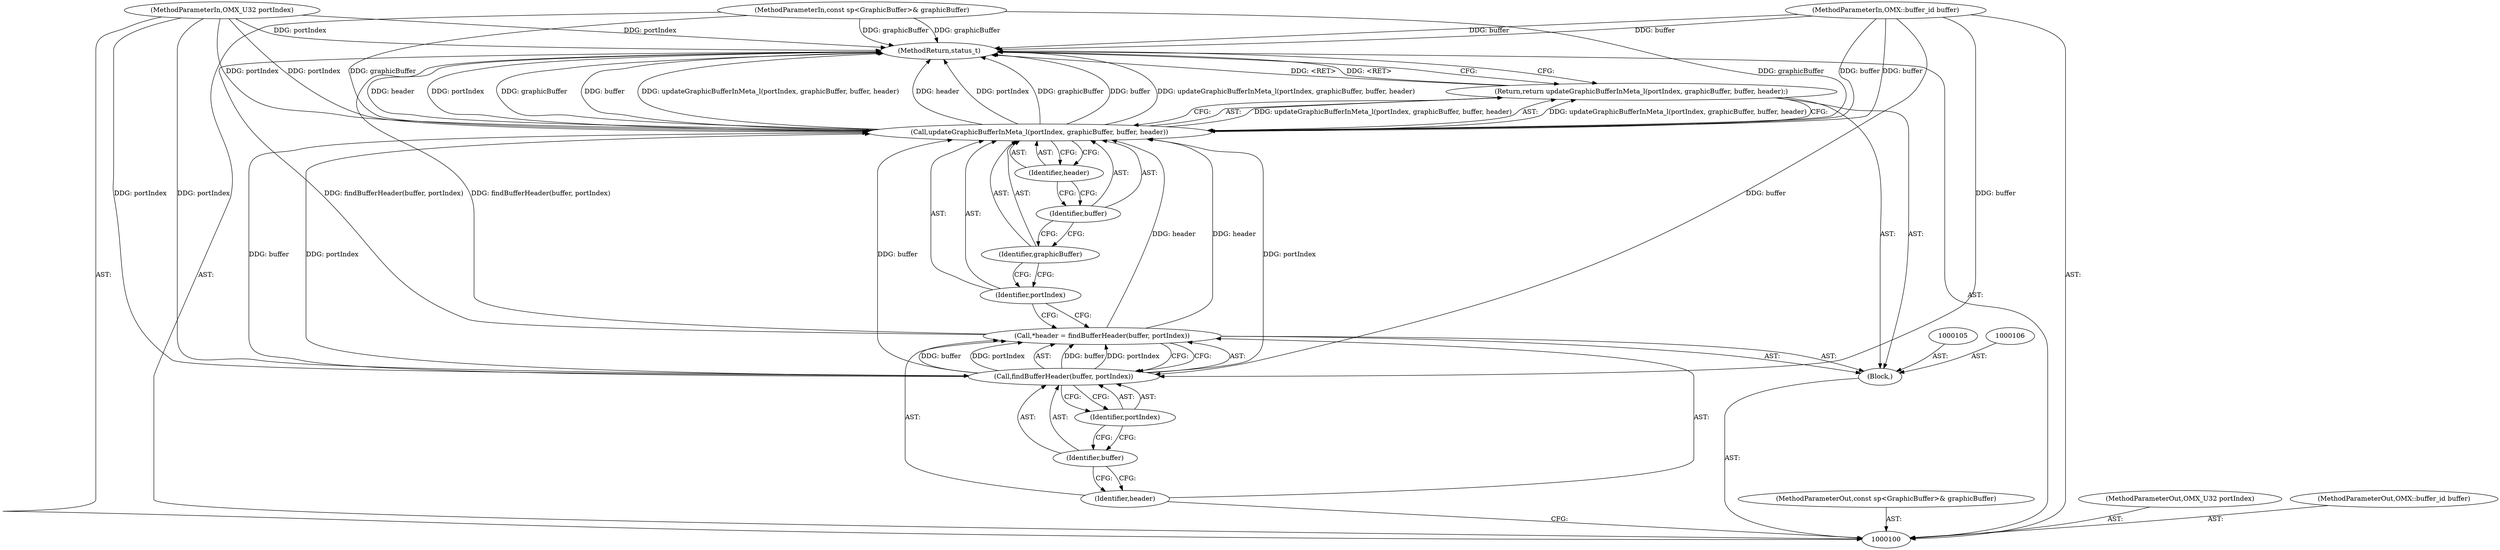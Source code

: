 digraph "0_Android_b351eabb428c7ca85a34513c64601f437923d576_9" {
"1000118" [label="(MethodReturn,status_t)"];
"1000102" [label="(MethodParameterIn,const sp<GraphicBuffer>& graphicBuffer)"];
"1000145" [label="(MethodParameterOut,const sp<GraphicBuffer>& graphicBuffer)"];
"1000101" [label="(MethodParameterIn,OMX_U32 portIndex)"];
"1000144" [label="(MethodParameterOut,OMX_U32 portIndex)"];
"1000104" [label="(Block,)"];
"1000103" [label="(MethodParameterIn,OMX::buffer_id buffer)"];
"1000146" [label="(MethodParameterOut,OMX::buffer_id buffer)"];
"1000107" [label="(Call,*header = findBufferHeader(buffer, portIndex))"];
"1000108" [label="(Identifier,header)"];
"1000109" [label="(Call,findBufferHeader(buffer, portIndex))"];
"1000110" [label="(Identifier,buffer)"];
"1000111" [label="(Identifier,portIndex)"];
"1000113" [label="(Call,updateGraphicBufferInMeta_l(portIndex, graphicBuffer, buffer, header))"];
"1000114" [label="(Identifier,portIndex)"];
"1000112" [label="(Return,return updateGraphicBufferInMeta_l(portIndex, graphicBuffer, buffer, header);)"];
"1000115" [label="(Identifier,graphicBuffer)"];
"1000116" [label="(Identifier,buffer)"];
"1000117" [label="(Identifier,header)"];
"1000118" -> "1000100"  [label="AST: "];
"1000118" -> "1000112"  [label="CFG: "];
"1000113" -> "1000118"  [label="DDG: header"];
"1000113" -> "1000118"  [label="DDG: portIndex"];
"1000113" -> "1000118"  [label="DDG: graphicBuffer"];
"1000113" -> "1000118"  [label="DDG: buffer"];
"1000113" -> "1000118"  [label="DDG: updateGraphicBufferInMeta_l(portIndex, graphicBuffer, buffer, header)"];
"1000103" -> "1000118"  [label="DDG: buffer"];
"1000102" -> "1000118"  [label="DDG: graphicBuffer"];
"1000107" -> "1000118"  [label="DDG: findBufferHeader(buffer, portIndex)"];
"1000101" -> "1000118"  [label="DDG: portIndex"];
"1000112" -> "1000118"  [label="DDG: <RET>"];
"1000102" -> "1000100"  [label="AST: "];
"1000102" -> "1000118"  [label="DDG: graphicBuffer"];
"1000102" -> "1000113"  [label="DDG: graphicBuffer"];
"1000145" -> "1000100"  [label="AST: "];
"1000101" -> "1000100"  [label="AST: "];
"1000101" -> "1000118"  [label="DDG: portIndex"];
"1000101" -> "1000109"  [label="DDG: portIndex"];
"1000101" -> "1000113"  [label="DDG: portIndex"];
"1000144" -> "1000100"  [label="AST: "];
"1000104" -> "1000100"  [label="AST: "];
"1000105" -> "1000104"  [label="AST: "];
"1000106" -> "1000104"  [label="AST: "];
"1000107" -> "1000104"  [label="AST: "];
"1000112" -> "1000104"  [label="AST: "];
"1000103" -> "1000100"  [label="AST: "];
"1000103" -> "1000118"  [label="DDG: buffer"];
"1000103" -> "1000109"  [label="DDG: buffer"];
"1000103" -> "1000113"  [label="DDG: buffer"];
"1000146" -> "1000100"  [label="AST: "];
"1000107" -> "1000104"  [label="AST: "];
"1000107" -> "1000109"  [label="CFG: "];
"1000108" -> "1000107"  [label="AST: "];
"1000109" -> "1000107"  [label="AST: "];
"1000114" -> "1000107"  [label="CFG: "];
"1000107" -> "1000118"  [label="DDG: findBufferHeader(buffer, portIndex)"];
"1000109" -> "1000107"  [label="DDG: buffer"];
"1000109" -> "1000107"  [label="DDG: portIndex"];
"1000107" -> "1000113"  [label="DDG: header"];
"1000108" -> "1000107"  [label="AST: "];
"1000108" -> "1000100"  [label="CFG: "];
"1000110" -> "1000108"  [label="CFG: "];
"1000109" -> "1000107"  [label="AST: "];
"1000109" -> "1000111"  [label="CFG: "];
"1000110" -> "1000109"  [label="AST: "];
"1000111" -> "1000109"  [label="AST: "];
"1000107" -> "1000109"  [label="CFG: "];
"1000109" -> "1000107"  [label="DDG: buffer"];
"1000109" -> "1000107"  [label="DDG: portIndex"];
"1000103" -> "1000109"  [label="DDG: buffer"];
"1000101" -> "1000109"  [label="DDG: portIndex"];
"1000109" -> "1000113"  [label="DDG: portIndex"];
"1000109" -> "1000113"  [label="DDG: buffer"];
"1000110" -> "1000109"  [label="AST: "];
"1000110" -> "1000108"  [label="CFG: "];
"1000111" -> "1000110"  [label="CFG: "];
"1000111" -> "1000109"  [label="AST: "];
"1000111" -> "1000110"  [label="CFG: "];
"1000109" -> "1000111"  [label="CFG: "];
"1000113" -> "1000112"  [label="AST: "];
"1000113" -> "1000117"  [label="CFG: "];
"1000114" -> "1000113"  [label="AST: "];
"1000115" -> "1000113"  [label="AST: "];
"1000116" -> "1000113"  [label="AST: "];
"1000117" -> "1000113"  [label="AST: "];
"1000112" -> "1000113"  [label="CFG: "];
"1000113" -> "1000118"  [label="DDG: header"];
"1000113" -> "1000118"  [label="DDG: portIndex"];
"1000113" -> "1000118"  [label="DDG: graphicBuffer"];
"1000113" -> "1000118"  [label="DDG: buffer"];
"1000113" -> "1000118"  [label="DDG: updateGraphicBufferInMeta_l(portIndex, graphicBuffer, buffer, header)"];
"1000113" -> "1000112"  [label="DDG: updateGraphicBufferInMeta_l(portIndex, graphicBuffer, buffer, header)"];
"1000109" -> "1000113"  [label="DDG: portIndex"];
"1000109" -> "1000113"  [label="DDG: buffer"];
"1000101" -> "1000113"  [label="DDG: portIndex"];
"1000102" -> "1000113"  [label="DDG: graphicBuffer"];
"1000103" -> "1000113"  [label="DDG: buffer"];
"1000107" -> "1000113"  [label="DDG: header"];
"1000114" -> "1000113"  [label="AST: "];
"1000114" -> "1000107"  [label="CFG: "];
"1000115" -> "1000114"  [label="CFG: "];
"1000112" -> "1000104"  [label="AST: "];
"1000112" -> "1000113"  [label="CFG: "];
"1000113" -> "1000112"  [label="AST: "];
"1000118" -> "1000112"  [label="CFG: "];
"1000112" -> "1000118"  [label="DDG: <RET>"];
"1000113" -> "1000112"  [label="DDG: updateGraphicBufferInMeta_l(portIndex, graphicBuffer, buffer, header)"];
"1000115" -> "1000113"  [label="AST: "];
"1000115" -> "1000114"  [label="CFG: "];
"1000116" -> "1000115"  [label="CFG: "];
"1000116" -> "1000113"  [label="AST: "];
"1000116" -> "1000115"  [label="CFG: "];
"1000117" -> "1000116"  [label="CFG: "];
"1000117" -> "1000113"  [label="AST: "];
"1000117" -> "1000116"  [label="CFG: "];
"1000113" -> "1000117"  [label="CFG: "];
}
